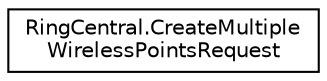 digraph "Graphical Class Hierarchy"
{
 // LATEX_PDF_SIZE
  edge [fontname="Helvetica",fontsize="10",labelfontname="Helvetica",labelfontsize="10"];
  node [fontname="Helvetica",fontsize="10",shape=record];
  rankdir="LR";
  Node0 [label="RingCentral.CreateMultiple\lWirelessPointsRequest",height=0.2,width=0.4,color="black", fillcolor="white", style="filled",URL="$classRingCentral_1_1CreateMultipleWirelessPointsRequest.html",tooltip=" "];
}
